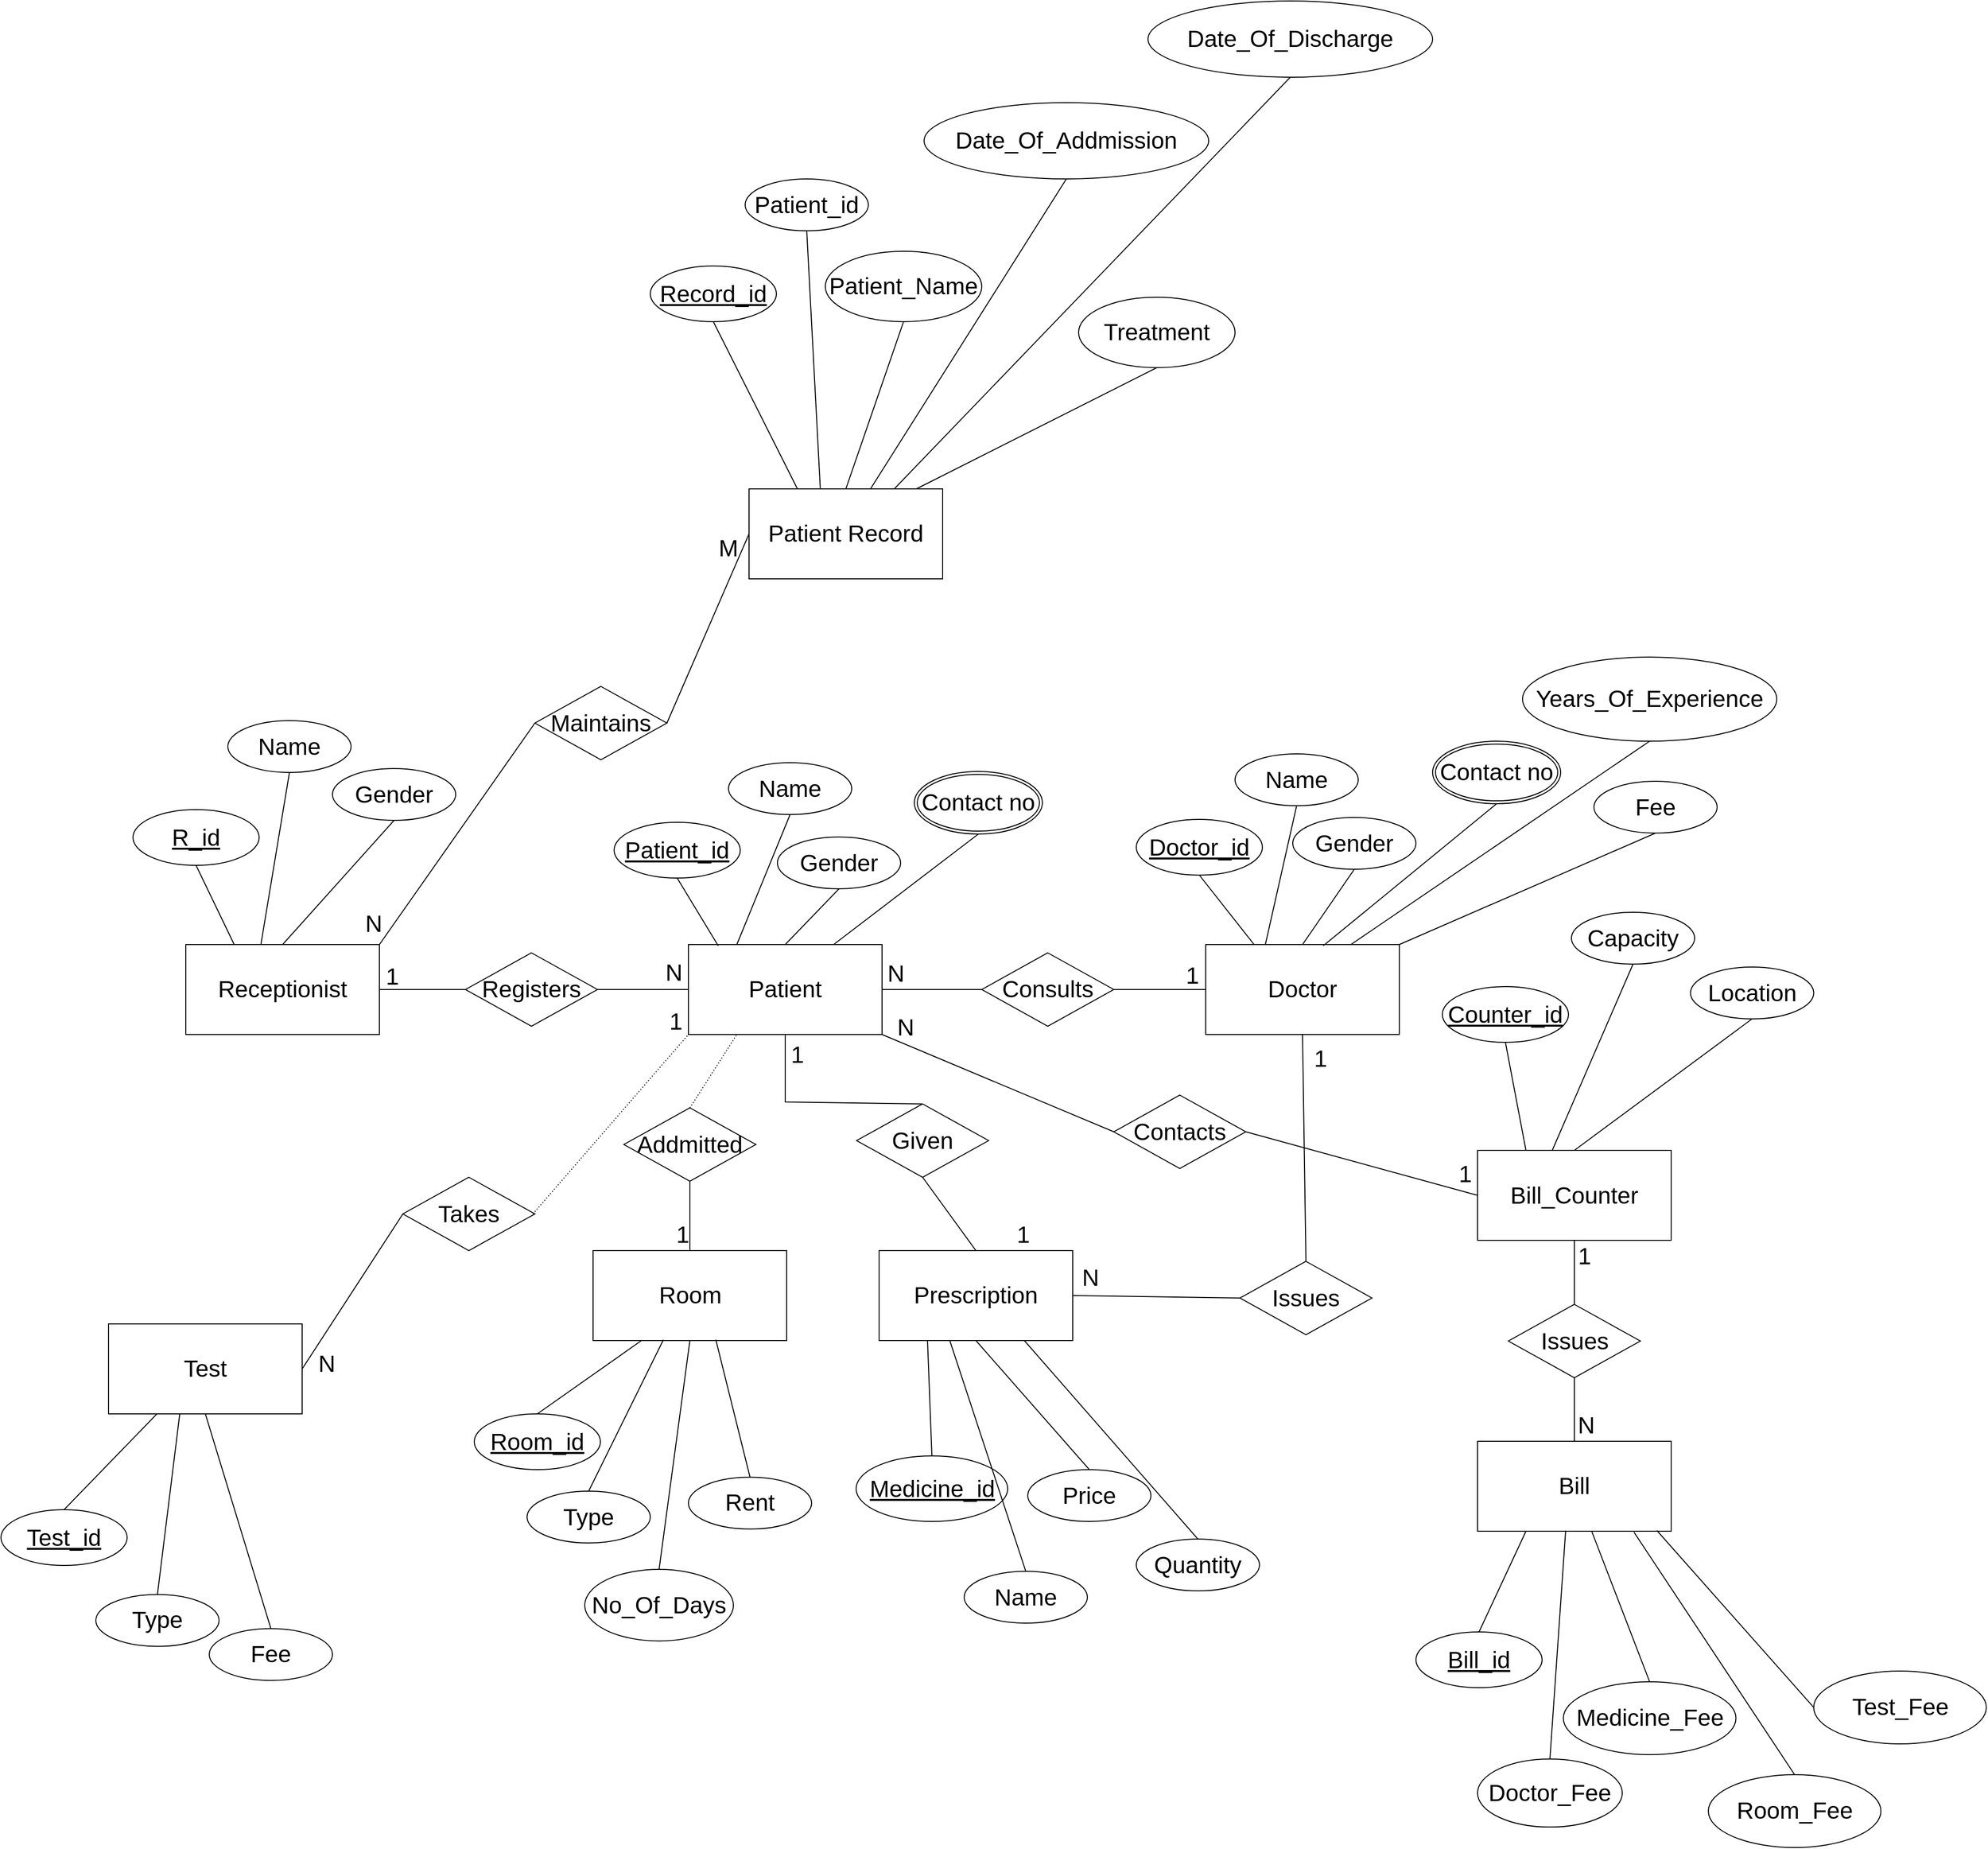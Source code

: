 <mxfile version="20.6.0" type="github">
  <diagram id="FDFtJTZFI4Nm9ofiiGQl" name="Page-1">
    <mxGraphModel dx="3725" dy="1969" grid="0" gridSize="10" guides="1" tooltips="1" connect="1" arrows="1" fold="1" page="1" pageScale="1" pageWidth="1169" pageHeight="827" math="0" shadow="0">
      <root>
        <mxCell id="0" />
        <mxCell id="1" parent="0" />
        <mxCell id="jrIbbQbrpgduAfuJvKAY-2" value="&lt;font style=&quot;font-size: 24px;&quot;&gt;Patient&lt;/font&gt;" style="whiteSpace=wrap;html=1;align=center;" vertex="1" parent="1">
          <mxGeometry x="404" y="229" width="198" height="92" as="geometry" />
        </mxCell>
        <mxCell id="jrIbbQbrpgduAfuJvKAY-3" value="Patient_id" style="ellipse;whiteSpace=wrap;html=1;align=center;fontStyle=4;fontSize=24;" vertex="1" parent="1">
          <mxGeometry x="328" y="104" width="129" height="57" as="geometry" />
        </mxCell>
        <mxCell id="jrIbbQbrpgduAfuJvKAY-7" value="" style="endArrow=none;html=1;rounded=0;fontSize=24;exitX=0.154;exitY=0.014;exitDx=0;exitDy=0;exitPerimeter=0;entryX=0.5;entryY=1;entryDx=0;entryDy=0;" edge="1" parent="1" source="jrIbbQbrpgduAfuJvKAY-2" target="jrIbbQbrpgduAfuJvKAY-3">
          <mxGeometry relative="1" as="geometry">
            <mxPoint x="463" y="270" as="sourcePoint" />
            <mxPoint x="409" y="168" as="targetPoint" />
          </mxGeometry>
        </mxCell>
        <mxCell id="jrIbbQbrpgduAfuJvKAY-10" value="Name" style="ellipse;whiteSpace=wrap;html=1;align=center;fontSize=24;" vertex="1" parent="1">
          <mxGeometry x="445" y="43" width="126" height="53" as="geometry" />
        </mxCell>
        <mxCell id="jrIbbQbrpgduAfuJvKAY-11" value="" style="endArrow=none;html=1;rounded=0;fontSize=24;entryX=0.5;entryY=1;entryDx=0;entryDy=0;exitX=0.25;exitY=0;exitDx=0;exitDy=0;" edge="1" parent="1" source="jrIbbQbrpgduAfuJvKAY-2" target="jrIbbQbrpgduAfuJvKAY-10">
          <mxGeometry relative="1" as="geometry">
            <mxPoint x="741" y="300" as="sourcePoint" />
            <mxPoint x="901" y="300" as="targetPoint" />
          </mxGeometry>
        </mxCell>
        <mxCell id="jrIbbQbrpgduAfuJvKAY-13" value="Gender" style="ellipse;whiteSpace=wrap;html=1;align=center;fontSize=24;" vertex="1" parent="1">
          <mxGeometry x="495" y="119" width="126" height="53" as="geometry" />
        </mxCell>
        <mxCell id="jrIbbQbrpgduAfuJvKAY-14" value="" style="endArrow=none;html=1;rounded=0;fontSize=24;entryX=0.5;entryY=1;entryDx=0;entryDy=0;exitX=0.5;exitY=0;exitDx=0;exitDy=0;" edge="1" parent="1" source="jrIbbQbrpgduAfuJvKAY-2" target="jrIbbQbrpgduAfuJvKAY-13">
          <mxGeometry relative="1" as="geometry">
            <mxPoint x="495" y="238" as="sourcePoint" />
            <mxPoint x="901" y="300" as="targetPoint" />
          </mxGeometry>
        </mxCell>
        <mxCell id="jrIbbQbrpgduAfuJvKAY-19" value="&lt;span style=&quot;font-size: 24px;&quot;&gt;Doctor&lt;/span&gt;" style="whiteSpace=wrap;html=1;align=center;" vertex="1" parent="1">
          <mxGeometry x="933" y="229" width="198" height="92" as="geometry" />
        </mxCell>
        <mxCell id="jrIbbQbrpgduAfuJvKAY-20" value="Contact no" style="ellipse;shape=doubleEllipse;margin=3;whiteSpace=wrap;html=1;align=center;fontSize=24;" vertex="1" parent="1">
          <mxGeometry x="635" y="52" width="131" height="64" as="geometry" />
        </mxCell>
        <mxCell id="jrIbbQbrpgduAfuJvKAY-21" value="" style="endArrow=none;html=1;rounded=0;fontSize=24;entryX=0.5;entryY=1;entryDx=0;entryDy=0;exitX=0.75;exitY=0;exitDx=0;exitDy=0;" edge="1" parent="1" source="jrIbbQbrpgduAfuJvKAY-2" target="jrIbbQbrpgduAfuJvKAY-20">
          <mxGeometry relative="1" as="geometry">
            <mxPoint x="738" y="286" as="sourcePoint" />
            <mxPoint x="898" y="286" as="targetPoint" />
          </mxGeometry>
        </mxCell>
        <mxCell id="jrIbbQbrpgduAfuJvKAY-24" value="Consults" style="shape=rhombus;perimeter=rhombusPerimeter;whiteSpace=wrap;html=1;align=center;fontSize=24;" vertex="1" parent="1">
          <mxGeometry x="704" y="237.5" width="135" height="75" as="geometry" />
        </mxCell>
        <mxCell id="jrIbbQbrpgduAfuJvKAY-27" value="" style="endArrow=none;html=1;rounded=0;fontSize=24;entryX=1;entryY=0.5;entryDx=0;entryDy=0;exitX=0;exitY=0.5;exitDx=0;exitDy=0;" edge="1" parent="1" source="jrIbbQbrpgduAfuJvKAY-24" target="jrIbbQbrpgduAfuJvKAY-2">
          <mxGeometry relative="1" as="geometry">
            <mxPoint x="746" y="375" as="sourcePoint" />
            <mxPoint x="728" y="332" as="targetPoint" />
          </mxGeometry>
        </mxCell>
        <mxCell id="jrIbbQbrpgduAfuJvKAY-28" value="N" style="resizable=0;html=1;align=right;verticalAlign=bottom;fontSize=24;" connectable="0" vertex="1" parent="jrIbbQbrpgduAfuJvKAY-27">
          <mxGeometry x="1" relative="1" as="geometry">
            <mxPoint x="23" as="offset" />
          </mxGeometry>
        </mxCell>
        <mxCell id="jrIbbQbrpgduAfuJvKAY-31" value="Doctor_id" style="ellipse;whiteSpace=wrap;html=1;align=center;fontStyle=4;fontSize=24;" vertex="1" parent="1">
          <mxGeometry x="862" y="101" width="129" height="57" as="geometry" />
        </mxCell>
        <mxCell id="jrIbbQbrpgduAfuJvKAY-32" value="" style="endArrow=none;html=1;rounded=0;fontSize=24;exitX=0.25;exitY=0;exitDx=0;exitDy=0;entryX=0.5;entryY=1;entryDx=0;entryDy=0;" edge="1" parent="1" source="jrIbbQbrpgduAfuJvKAY-19" target="jrIbbQbrpgduAfuJvKAY-31">
          <mxGeometry relative="1" as="geometry">
            <mxPoint x="983.992" y="221.288" as="sourcePoint" />
            <mxPoint x="942" y="152.0" as="targetPoint" />
          </mxGeometry>
        </mxCell>
        <mxCell id="jrIbbQbrpgduAfuJvKAY-33" value="Name" style="ellipse;whiteSpace=wrap;html=1;align=center;fontSize=24;" vertex="1" parent="1">
          <mxGeometry x="963" y="34" width="126" height="53" as="geometry" />
        </mxCell>
        <mxCell id="jrIbbQbrpgduAfuJvKAY-34" value="" style="endArrow=none;html=1;rounded=0;fontSize=24;entryX=0.5;entryY=1;entryDx=0;entryDy=0;" edge="1" parent="1" target="jrIbbQbrpgduAfuJvKAY-33">
          <mxGeometry relative="1" as="geometry">
            <mxPoint x="994" y="229" as="sourcePoint" />
            <mxPoint x="911" y="368" as="targetPoint" />
          </mxGeometry>
        </mxCell>
        <mxCell id="jrIbbQbrpgduAfuJvKAY-36" value="Gender" style="ellipse;whiteSpace=wrap;html=1;align=center;fontSize=24;" vertex="1" parent="1">
          <mxGeometry x="1022" y="99" width="126" height="53" as="geometry" />
        </mxCell>
        <mxCell id="jrIbbQbrpgduAfuJvKAY-37" value="" style="endArrow=none;html=1;rounded=0;fontSize=24;entryX=0.5;entryY=1;entryDx=0;entryDy=0;exitX=0.5;exitY=0;exitDx=0;exitDy=0;" edge="1" parent="1" target="jrIbbQbrpgduAfuJvKAY-36" source="jrIbbQbrpgduAfuJvKAY-19">
          <mxGeometry relative="1" as="geometry">
            <mxPoint x="1073" y="209" as="sourcePoint" />
            <mxPoint x="1479" y="271" as="targetPoint" />
          </mxGeometry>
        </mxCell>
        <mxCell id="jrIbbQbrpgduAfuJvKAY-38" value="Contact no" style="ellipse;shape=doubleEllipse;margin=3;whiteSpace=wrap;html=1;align=center;fontSize=24;" vertex="1" parent="1">
          <mxGeometry x="1165" y="21" width="131" height="64" as="geometry" />
        </mxCell>
        <mxCell id="jrIbbQbrpgduAfuJvKAY-39" value="" style="endArrow=none;html=1;rounded=0;fontSize=24;entryX=0.5;entryY=1;entryDx=0;entryDy=0;exitX=0.607;exitY=0.014;exitDx=0;exitDy=0;exitPerimeter=0;" edge="1" parent="1" target="jrIbbQbrpgduAfuJvKAY-38" source="jrIbbQbrpgduAfuJvKAY-19">
          <mxGeometry relative="1" as="geometry">
            <mxPoint x="1159" y="230" as="sourcePoint" />
            <mxPoint x="1476.5" y="278" as="targetPoint" />
          </mxGeometry>
        </mxCell>
        <mxCell id="jrIbbQbrpgduAfuJvKAY-40" value="Years_Of_Experience" style="ellipse;whiteSpace=wrap;html=1;align=center;fontSize=24;" vertex="1" parent="1">
          <mxGeometry x="1257" y="-65" width="260" height="86" as="geometry" />
        </mxCell>
        <mxCell id="jrIbbQbrpgduAfuJvKAY-41" value="" style="endArrow=none;html=1;rounded=0;fontSize=24;entryX=0.5;entryY=1;entryDx=0;entryDy=0;exitX=0.75;exitY=0;exitDx=0;exitDy=0;" edge="1" parent="1" target="jrIbbQbrpgduAfuJvKAY-40" source="jrIbbQbrpgduAfuJvKAY-19">
          <mxGeometry relative="1" as="geometry">
            <mxPoint x="1509.5" y="271" as="sourcePoint" />
            <mxPoint x="1957" y="342" as="targetPoint" />
          </mxGeometry>
        </mxCell>
        <mxCell id="jrIbbQbrpgduAfuJvKAY-42" value="Fee" style="ellipse;whiteSpace=wrap;html=1;align=center;fontSize=24;" vertex="1" parent="1">
          <mxGeometry x="1330" y="62" width="126" height="53" as="geometry" />
        </mxCell>
        <mxCell id="jrIbbQbrpgduAfuJvKAY-43" value="" style="endArrow=none;html=1;rounded=0;fontSize=24;entryX=0.5;entryY=1;entryDx=0;entryDy=0;exitX=1;exitY=0;exitDx=0;exitDy=0;" edge="1" parent="1" target="jrIbbQbrpgduAfuJvKAY-42" source="jrIbbQbrpgduAfuJvKAY-19">
          <mxGeometry relative="1" as="geometry">
            <mxPoint x="1338.5" y="248.0" as="sourcePoint" />
            <mxPoint x="1786" y="319" as="targetPoint" />
          </mxGeometry>
        </mxCell>
        <mxCell id="jrIbbQbrpgduAfuJvKAY-44" value="&lt;span style=&quot;font-size: 24px;&quot;&gt;Room&lt;/span&gt;" style="whiteSpace=wrap;html=1;align=center;" vertex="1" parent="1">
          <mxGeometry x="306.5" y="542" width="198" height="92" as="geometry" />
        </mxCell>
        <mxCell id="jrIbbQbrpgduAfuJvKAY-46" value="Addmitted" style="shape=rhombus;perimeter=rhombusPerimeter;whiteSpace=wrap;html=1;align=center;fontSize=24;" vertex="1" parent="1">
          <mxGeometry x="338" y="396" width="135" height="75" as="geometry" />
        </mxCell>
        <mxCell id="jrIbbQbrpgduAfuJvKAY-47" value="" style="endArrow=none;html=1;rounded=0;fontSize=24;exitX=1;exitY=0.5;exitDx=0;exitDy=0;entryX=0;entryY=0.5;entryDx=0;entryDy=0;" edge="1" parent="1" source="jrIbbQbrpgduAfuJvKAY-24" target="jrIbbQbrpgduAfuJvKAY-19">
          <mxGeometry relative="1" as="geometry">
            <mxPoint x="781" y="394" as="sourcePoint" />
            <mxPoint x="941" y="394" as="targetPoint" />
          </mxGeometry>
        </mxCell>
        <mxCell id="jrIbbQbrpgduAfuJvKAY-48" value="1" style="text;html=1;strokeColor=none;fillColor=none;align=center;verticalAlign=middle;whiteSpace=wrap;rounded=0;fontSize=24;" vertex="1" parent="1">
          <mxGeometry x="903" y="245" width="33" height="32" as="geometry" />
        </mxCell>
        <mxCell id="jrIbbQbrpgduAfuJvKAY-49" value="" style="endArrow=none;html=1;rounded=0;dashed=1;dashPattern=1 2;fontSize=24;entryX=0.25;entryY=1;entryDx=0;entryDy=0;exitX=0.5;exitY=0;exitDx=0;exitDy=0;" edge="1" parent="1" source="jrIbbQbrpgduAfuJvKAY-46" target="jrIbbQbrpgduAfuJvKAY-2">
          <mxGeometry relative="1" as="geometry">
            <mxPoint x="620" y="407" as="sourcePoint" />
            <mxPoint x="780" y="407" as="targetPoint" />
          </mxGeometry>
        </mxCell>
        <mxCell id="jrIbbQbrpgduAfuJvKAY-50" value="1" style="resizable=0;html=1;align=right;verticalAlign=bottom;fontSize=24;" connectable="0" vertex="1" parent="jrIbbQbrpgduAfuJvKAY-49">
          <mxGeometry x="1" relative="1" as="geometry">
            <mxPoint x="-55" y="3" as="offset" />
          </mxGeometry>
        </mxCell>
        <mxCell id="jrIbbQbrpgduAfuJvKAY-51" value="" style="endArrow=none;html=1;rounded=0;fontSize=24;entryX=0.5;entryY=0;entryDx=0;entryDy=0;exitX=0.5;exitY=1;exitDx=0;exitDy=0;" edge="1" parent="1" source="jrIbbQbrpgduAfuJvKAY-46" target="jrIbbQbrpgduAfuJvKAY-44">
          <mxGeometry relative="1" as="geometry">
            <mxPoint x="620" y="407" as="sourcePoint" />
            <mxPoint x="780" y="407" as="targetPoint" />
          </mxGeometry>
        </mxCell>
        <mxCell id="jrIbbQbrpgduAfuJvKAY-52" value="1" style="resizable=0;html=1;align=right;verticalAlign=bottom;fontSize=24;" connectable="0" vertex="1" parent="jrIbbQbrpgduAfuJvKAY-51">
          <mxGeometry x="1" relative="1" as="geometry" />
        </mxCell>
        <mxCell id="jrIbbQbrpgduAfuJvKAY-53" value="Room_id" style="ellipse;whiteSpace=wrap;html=1;align=center;fontStyle=4;fontSize=24;rotation=0;" vertex="1" parent="1">
          <mxGeometry x="185" y="709" width="129" height="57" as="geometry" />
        </mxCell>
        <mxCell id="jrIbbQbrpgduAfuJvKAY-54" value="" style="endArrow=none;html=1;rounded=0;fontSize=24;exitX=0.25;exitY=1;exitDx=0;exitDy=0;entryX=0.5;entryY=0;entryDx=0;entryDy=0;" edge="1" parent="1" target="jrIbbQbrpgduAfuJvKAY-53" source="jrIbbQbrpgduAfuJvKAY-44">
          <mxGeometry relative="1" as="geometry">
            <mxPoint x="229.492" y="730.288" as="sourcePoint" />
            <mxPoint x="204" y="668" as="targetPoint" />
          </mxGeometry>
        </mxCell>
        <mxCell id="jrIbbQbrpgduAfuJvKAY-55" value="Type" style="ellipse;whiteSpace=wrap;html=1;align=center;fontSize=24;" vertex="1" parent="1">
          <mxGeometry x="239" y="788" width="126" height="53" as="geometry" />
        </mxCell>
        <mxCell id="jrIbbQbrpgduAfuJvKAY-56" value="" style="endArrow=none;html=1;rounded=0;fontSize=24;entryX=0.5;entryY=0;entryDx=0;entryDy=0;exitX=0.363;exitY=0.992;exitDx=0;exitDy=0;exitPerimeter=0;" edge="1" parent="1" source="jrIbbQbrpgduAfuJvKAY-44" target="jrIbbQbrpgduAfuJvKAY-55">
          <mxGeometry relative="1" as="geometry">
            <mxPoint x="857" y="620" as="sourcePoint" />
            <mxPoint x="1017" y="620" as="targetPoint" />
          </mxGeometry>
        </mxCell>
        <mxCell id="jrIbbQbrpgduAfuJvKAY-57" value="No_Of_Days" style="ellipse;whiteSpace=wrap;html=1;align=center;fontSize=24;" vertex="1" parent="1">
          <mxGeometry x="298" y="868" width="152" height="73.26" as="geometry" />
        </mxCell>
        <mxCell id="jrIbbQbrpgduAfuJvKAY-58" value="" style="endArrow=none;html=1;rounded=0;fontSize=24;entryX=0.5;entryY=0;entryDx=0;entryDy=0;exitX=0.5;exitY=1;exitDx=0;exitDy=0;" edge="1" parent="1" target="jrIbbQbrpgduAfuJvKAY-57" source="jrIbbQbrpgduAfuJvKAY-44">
          <mxGeometry relative="1" as="geometry">
            <mxPoint x="409" y="647" as="sourcePoint" />
            <mxPoint x="1119" y="729.74" as="targetPoint" />
          </mxGeometry>
        </mxCell>
        <mxCell id="jrIbbQbrpgduAfuJvKAY-59" value="Rent" style="ellipse;whiteSpace=wrap;html=1;align=center;fontSize=24;" vertex="1" parent="1">
          <mxGeometry x="404" y="773.74" width="126" height="53" as="geometry" />
        </mxCell>
        <mxCell id="jrIbbQbrpgduAfuJvKAY-60" value="" style="endArrow=none;html=1;rounded=0;fontSize=24;entryX=0.5;entryY=0;entryDx=0;entryDy=0;exitX=0.634;exitY=0.991;exitDx=0;exitDy=0;exitPerimeter=0;" edge="1" parent="1" target="jrIbbQbrpgduAfuJvKAY-59" source="jrIbbQbrpgduAfuJvKAY-44">
          <mxGeometry relative="1" as="geometry">
            <mxPoint x="543.374" y="619.004" as="sourcePoint" />
            <mxPoint x="1182" y="605.74" as="targetPoint" />
          </mxGeometry>
        </mxCell>
        <mxCell id="jrIbbQbrpgduAfuJvKAY-61" value="&lt;span style=&quot;font-size: 24px;&quot;&gt;Prescription&lt;/span&gt;" style="whiteSpace=wrap;html=1;align=center;" vertex="1" parent="1">
          <mxGeometry x="599" y="542" width="198" height="92" as="geometry" />
        </mxCell>
        <mxCell id="jrIbbQbrpgduAfuJvKAY-62" value="Given" style="shape=rhombus;perimeter=rhombusPerimeter;whiteSpace=wrap;html=1;align=center;fontSize=24;" vertex="1" parent="1">
          <mxGeometry x="576" y="392" width="135" height="75" as="geometry" />
        </mxCell>
        <mxCell id="jrIbbQbrpgduAfuJvKAY-67" value="" style="endArrow=none;html=1;rounded=0;fontSize=24;exitX=0.5;exitY=0;exitDx=0;exitDy=0;entryX=0.5;entryY=1;entryDx=0;entryDy=0;" edge="1" parent="1" source="jrIbbQbrpgduAfuJvKAY-62" target="jrIbbQbrpgduAfuJvKAY-2">
          <mxGeometry relative="1" as="geometry">
            <mxPoint x="659.5" y="399" as="sourcePoint" />
            <mxPoint x="574" y="395" as="targetPoint" />
            <Array as="points">
              <mxPoint x="503" y="390" />
            </Array>
          </mxGeometry>
        </mxCell>
        <mxCell id="jrIbbQbrpgduAfuJvKAY-69" value="" style="endArrow=none;html=1;rounded=0;fontSize=24;entryX=0.5;entryY=1;entryDx=0;entryDy=0;exitX=0.5;exitY=0;exitDx=0;exitDy=0;" edge="1" parent="1" source="jrIbbQbrpgduAfuJvKAY-61" target="jrIbbQbrpgduAfuJvKAY-62">
          <mxGeometry relative="1" as="geometry">
            <mxPoint x="1175" y="452" as="sourcePoint" />
            <mxPoint x="1335" y="452" as="targetPoint" />
          </mxGeometry>
        </mxCell>
        <mxCell id="jrIbbQbrpgduAfuJvKAY-70" value="1" style="text;html=1;align=center;verticalAlign=middle;resizable=0;points=[];autosize=1;strokeColor=none;fillColor=none;fontSize=24;" vertex="1" parent="1">
          <mxGeometry x="499" y="321" width="31" height="41" as="geometry" />
        </mxCell>
        <mxCell id="jrIbbQbrpgduAfuJvKAY-71" value="1" style="text;html=1;align=center;verticalAlign=middle;resizable=0;points=[];autosize=1;strokeColor=none;fillColor=none;fontSize=24;" vertex="1" parent="1">
          <mxGeometry x="730.5" y="505" width="31" height="41" as="geometry" />
        </mxCell>
        <mxCell id="jrIbbQbrpgduAfuJvKAY-72" value="Medicine_id" style="ellipse;whiteSpace=wrap;html=1;align=center;fontStyle=4;fontSize=24;rotation=0;" vertex="1" parent="1">
          <mxGeometry x="575.5" y="752" width="155" height="67" as="geometry" />
        </mxCell>
        <mxCell id="jrIbbQbrpgduAfuJvKAY-73" value="" style="endArrow=none;html=1;rounded=0;fontSize=24;exitX=0.25;exitY=1;exitDx=0;exitDy=0;entryX=0.5;entryY=0;entryDx=0;entryDy=0;" edge="1" parent="1" target="jrIbbQbrpgduAfuJvKAY-72" source="jrIbbQbrpgduAfuJvKAY-61">
          <mxGeometry relative="1" as="geometry">
            <mxPoint x="713" y="658" as="sourcePoint" />
            <mxPoint x="561" y="692" as="targetPoint" />
          </mxGeometry>
        </mxCell>
        <mxCell id="jrIbbQbrpgduAfuJvKAY-74" value="Name" style="ellipse;whiteSpace=wrap;html=1;align=center;fontSize=24;" vertex="1" parent="1">
          <mxGeometry x="686" y="870" width="126" height="53" as="geometry" />
        </mxCell>
        <mxCell id="jrIbbQbrpgduAfuJvKAY-75" value="" style="endArrow=none;html=1;rounded=0;fontSize=24;entryX=0.5;entryY=0;entryDx=0;entryDy=0;exitX=0.366;exitY=1.006;exitDx=0;exitDy=0;exitPerimeter=0;" edge="1" parent="1" target="jrIbbQbrpgduAfuJvKAY-74" source="jrIbbQbrpgduAfuJvKAY-61">
          <mxGeometry relative="1" as="geometry">
            <mxPoint x="722" y="653" as="sourcePoint" />
            <mxPoint x="1497" y="683.11" as="targetPoint" />
          </mxGeometry>
        </mxCell>
        <mxCell id="jrIbbQbrpgduAfuJvKAY-76" value="Price" style="ellipse;whiteSpace=wrap;html=1;align=center;fontSize=24;" vertex="1" parent="1">
          <mxGeometry x="751" y="766" width="126" height="53" as="geometry" />
        </mxCell>
        <mxCell id="jrIbbQbrpgduAfuJvKAY-77" value="" style="endArrow=none;html=1;rounded=0;fontSize=24;entryX=0.5;entryY=0;entryDx=0;entryDy=0;exitX=0.5;exitY=1;exitDx=0;exitDy=0;" edge="1" parent="1" target="jrIbbQbrpgduAfuJvKAY-76" source="jrIbbQbrpgduAfuJvKAY-61">
          <mxGeometry relative="1" as="geometry">
            <mxPoint x="855.468" y="638.002" as="sourcePoint" />
            <mxPoint x="1633" y="682.56" as="targetPoint" />
          </mxGeometry>
        </mxCell>
        <mxCell id="jrIbbQbrpgduAfuJvKAY-78" value="Quantity" style="ellipse;whiteSpace=wrap;html=1;align=center;fontSize=24;" vertex="1" parent="1">
          <mxGeometry x="862" y="837" width="126" height="53" as="geometry" />
        </mxCell>
        <mxCell id="jrIbbQbrpgduAfuJvKAY-79" value="" style="endArrow=none;html=1;rounded=0;fontSize=24;entryX=0.5;entryY=0;entryDx=0;entryDy=0;exitX=0.75;exitY=1;exitDx=0;exitDy=0;" edge="1" parent="1" target="jrIbbQbrpgduAfuJvKAY-78" source="jrIbbQbrpgduAfuJvKAY-61">
          <mxGeometry relative="1" as="geometry">
            <mxPoint x="903" y="677" as="sourcePoint" />
            <mxPoint x="1790" y="721.56" as="targetPoint" />
          </mxGeometry>
        </mxCell>
        <mxCell id="jrIbbQbrpgduAfuJvKAY-80" value="&lt;span style=&quot;font-size: 24px;&quot;&gt;Receptionist&lt;/span&gt;" style="whiteSpace=wrap;html=1;align=center;" vertex="1" parent="1">
          <mxGeometry x="-110" y="229" width="198" height="92" as="geometry" />
        </mxCell>
        <mxCell id="jrIbbQbrpgduAfuJvKAY-81" value="R_id" style="ellipse;whiteSpace=wrap;html=1;align=center;fontStyle=4;fontSize=24;" vertex="1" parent="1">
          <mxGeometry x="-164" y="91" width="129" height="57" as="geometry" />
        </mxCell>
        <mxCell id="jrIbbQbrpgduAfuJvKAY-82" value="" style="endArrow=none;html=1;rounded=0;fontSize=24;exitX=0.25;exitY=0;exitDx=0;exitDy=0;entryX=0.5;entryY=1;entryDx=0;entryDy=0;" edge="1" parent="1" target="jrIbbQbrpgduAfuJvKAY-81" source="jrIbbQbrpgduAfuJvKAY-80">
          <mxGeometry relative="1" as="geometry">
            <mxPoint x="-16.5" y="220" as="sourcePoint" />
            <mxPoint x="-57" y="143.0" as="targetPoint" />
          </mxGeometry>
        </mxCell>
        <mxCell id="jrIbbQbrpgduAfuJvKAY-84" value="Name" style="ellipse;whiteSpace=wrap;html=1;align=center;fontSize=24;" vertex="1" parent="1">
          <mxGeometry x="-67" width="126" height="53" as="geometry" />
        </mxCell>
        <mxCell id="jrIbbQbrpgduAfuJvKAY-85" value="" style="endArrow=none;html=1;rounded=0;fontSize=24;entryX=0.5;entryY=1;entryDx=0;entryDy=0;exitX=0.388;exitY=-0.002;exitDx=0;exitDy=0;exitPerimeter=0;" edge="1" parent="1" target="jrIbbQbrpgduAfuJvKAY-84" source="jrIbbQbrpgduAfuJvKAY-80">
          <mxGeometry relative="1" as="geometry">
            <mxPoint x="-26" y="231" as="sourcePoint" />
            <mxPoint x="-83" y="341" as="targetPoint" />
          </mxGeometry>
        </mxCell>
        <mxCell id="jrIbbQbrpgduAfuJvKAY-87" value="Gender" style="ellipse;whiteSpace=wrap;html=1;align=center;fontSize=24;" vertex="1" parent="1">
          <mxGeometry x="40" y="49" width="126" height="53" as="geometry" />
        </mxCell>
        <mxCell id="jrIbbQbrpgduAfuJvKAY-88" value="" style="endArrow=none;html=1;rounded=0;fontSize=24;entryX=0.5;entryY=1;entryDx=0;entryDy=0;exitX=0.5;exitY=0;exitDx=0;exitDy=0;" edge="1" parent="1" target="jrIbbQbrpgduAfuJvKAY-87" source="jrIbbQbrpgduAfuJvKAY-80">
          <mxGeometry relative="1" as="geometry">
            <mxPoint x="50" y="179" as="sourcePoint" />
            <mxPoint x="497" y="221" as="targetPoint" />
          </mxGeometry>
        </mxCell>
        <mxCell id="jrIbbQbrpgduAfuJvKAY-90" value="Registers" style="shape=rhombus;perimeter=rhombusPerimeter;whiteSpace=wrap;html=1;align=center;fontSize=24;" vertex="1" parent="1">
          <mxGeometry x="176" y="237.5" width="135" height="75" as="geometry" />
        </mxCell>
        <mxCell id="jrIbbQbrpgduAfuJvKAY-91" value="" style="endArrow=none;html=1;rounded=0;entryX=1;entryY=0.5;entryDx=0;entryDy=0;exitX=0;exitY=0.5;exitDx=0;exitDy=0;" edge="1" parent="1" source="jrIbbQbrpgduAfuJvKAY-90" target="jrIbbQbrpgduAfuJvKAY-80">
          <mxGeometry relative="1" as="geometry">
            <mxPoint x="600" y="380" as="sourcePoint" />
            <mxPoint x="760" y="380" as="targetPoint" />
          </mxGeometry>
        </mxCell>
        <mxCell id="jrIbbQbrpgduAfuJvKAY-94" value="1" style="resizable=0;html=1;align=right;verticalAlign=bottom;fontSize=24;" connectable="0" vertex="1" parent="1">
          <mxGeometry x="108" y="278" as="geometry" />
        </mxCell>
        <mxCell id="jrIbbQbrpgduAfuJvKAY-95" value="" style="endArrow=none;html=1;rounded=0;entryX=1;entryY=0.5;entryDx=0;entryDy=0;exitX=0;exitY=0.5;exitDx=0;exitDy=0;" edge="1" parent="1" source="jrIbbQbrpgduAfuJvKAY-2" target="jrIbbQbrpgduAfuJvKAY-90">
          <mxGeometry relative="1" as="geometry">
            <mxPoint x="402" y="280" as="sourcePoint" />
            <mxPoint x="793" y="394" as="targetPoint" />
          </mxGeometry>
        </mxCell>
        <mxCell id="jrIbbQbrpgduAfuJvKAY-96" value="N" style="resizable=0;html=1;align=right;verticalAlign=bottom;fontSize=24;" connectable="0" vertex="1" parent="1">
          <mxGeometry x="643.503" y="300.5" as="geometry">
            <mxPoint x="-245" y="-26" as="offset" />
          </mxGeometry>
        </mxCell>
        <mxCell id="jrIbbQbrpgduAfuJvKAY-98" value="&lt;span style=&quot;font-size: 24px;&quot;&gt;Bill_Counter&lt;/span&gt;" style="whiteSpace=wrap;html=1;align=center;" vertex="1" parent="1">
          <mxGeometry x="1211" y="439.5" width="198" height="92" as="geometry" />
        </mxCell>
        <mxCell id="jrIbbQbrpgduAfuJvKAY-100" value="Contacts" style="shape=rhombus;perimeter=rhombusPerimeter;whiteSpace=wrap;html=1;align=center;fontSize=24;" vertex="1" parent="1">
          <mxGeometry x="839" y="383" width="135" height="75" as="geometry" />
        </mxCell>
        <mxCell id="jrIbbQbrpgduAfuJvKAY-101" value="" style="endArrow=none;html=1;rounded=0;exitX=0;exitY=0.5;exitDx=0;exitDy=0;entryX=1;entryY=1;entryDx=0;entryDy=0;" edge="1" parent="1" source="jrIbbQbrpgduAfuJvKAY-100" target="jrIbbQbrpgduAfuJvKAY-2">
          <mxGeometry relative="1" as="geometry">
            <mxPoint x="1156" y="376" as="sourcePoint" />
            <mxPoint x="1316" y="376" as="targetPoint" />
          </mxGeometry>
        </mxCell>
        <mxCell id="jrIbbQbrpgduAfuJvKAY-102" value="" style="endArrow=none;html=1;rounded=0;exitX=1;exitY=0.5;exitDx=0;exitDy=0;entryX=0;entryY=0.5;entryDx=0;entryDy=0;" edge="1" parent="1" source="jrIbbQbrpgduAfuJvKAY-100" target="jrIbbQbrpgduAfuJvKAY-98">
          <mxGeometry relative="1" as="geometry">
            <mxPoint x="1156" y="376" as="sourcePoint" />
            <mxPoint x="1316" y="376" as="targetPoint" />
          </mxGeometry>
        </mxCell>
        <mxCell id="jrIbbQbrpgduAfuJvKAY-103" value="N" style="resizable=0;html=1;align=right;verticalAlign=bottom;fontSize=24;" connectable="0" vertex="1" parent="1">
          <mxGeometry x="627" y="290" as="geometry">
            <mxPoint x="8" y="40" as="offset" />
          </mxGeometry>
        </mxCell>
        <mxCell id="jrIbbQbrpgduAfuJvKAY-104" value="1" style="text;html=1;strokeColor=none;fillColor=none;align=center;verticalAlign=middle;whiteSpace=wrap;rounded=0;fontSize=24;" vertex="1" parent="1">
          <mxGeometry x="1182" y="448" width="33" height="32" as="geometry" />
        </mxCell>
        <mxCell id="jrIbbQbrpgduAfuJvKAY-105" value="&lt;span style=&quot;font-size: 24px;&quot;&gt;Bill&lt;/span&gt;" style="whiteSpace=wrap;html=1;align=center;" vertex="1" parent="1">
          <mxGeometry x="1211" y="737" width="198" height="92" as="geometry" />
        </mxCell>
        <mxCell id="jrIbbQbrpgduAfuJvKAY-107" value="Counter_id" style="ellipse;whiteSpace=wrap;html=1;align=center;fontStyle=4;fontSize=24;" vertex="1" parent="1">
          <mxGeometry x="1175" y="272" width="129" height="57" as="geometry" />
        </mxCell>
        <mxCell id="jrIbbQbrpgduAfuJvKAY-108" value="" style="endArrow=none;html=1;rounded=0;fontSize=24;exitX=0.25;exitY=0;exitDx=0;exitDy=0;entryX=0.5;entryY=1;entryDx=0;entryDy=0;" edge="1" parent="1" target="jrIbbQbrpgduAfuJvKAY-107" source="jrIbbQbrpgduAfuJvKAY-98">
          <mxGeometry relative="1" as="geometry">
            <mxPoint x="1266.5" y="450.5" as="sourcePoint" />
            <mxPoint x="1255" y="323.0" as="targetPoint" />
          </mxGeometry>
        </mxCell>
        <mxCell id="jrIbbQbrpgduAfuJvKAY-109" value="Capacity" style="ellipse;whiteSpace=wrap;html=1;align=center;fontSize=24;" vertex="1" parent="1">
          <mxGeometry x="1307" y="196" width="126" height="53" as="geometry" />
        </mxCell>
        <mxCell id="jrIbbQbrpgduAfuJvKAY-110" value="" style="endArrow=none;html=1;rounded=0;fontSize=24;entryX=0.5;entryY=1;entryDx=0;entryDy=0;exitX=0.385;exitY=0.004;exitDx=0;exitDy=0;exitPerimeter=0;" edge="1" parent="1" target="jrIbbQbrpgduAfuJvKAY-109" source="jrIbbQbrpgduAfuJvKAY-98">
          <mxGeometry relative="1" as="geometry">
            <mxPoint x="1247" y="384" as="sourcePoint" />
            <mxPoint x="1902" y="474" as="targetPoint" />
          </mxGeometry>
        </mxCell>
        <mxCell id="jrIbbQbrpgduAfuJvKAY-111" value="Location" style="ellipse;whiteSpace=wrap;html=1;align=center;fontSize=24;" vertex="1" parent="1">
          <mxGeometry x="1428.77" y="252" width="126" height="53" as="geometry" />
        </mxCell>
        <mxCell id="jrIbbQbrpgduAfuJvKAY-112" value="" style="endArrow=none;html=1;rounded=0;fontSize=24;entryX=0.5;entryY=1;entryDx=0;entryDy=0;exitX=0.5;exitY=0;exitDx=0;exitDy=0;" edge="1" parent="1" target="jrIbbQbrpgduAfuJvKAY-111" source="jrIbbQbrpgduAfuJvKAY-98">
          <mxGeometry relative="1" as="geometry">
            <mxPoint x="1409.0" y="495.868" as="sourcePoint" />
            <mxPoint x="2023.77" y="530" as="targetPoint" />
          </mxGeometry>
        </mxCell>
        <mxCell id="jrIbbQbrpgduAfuJvKAY-115" value="Issues" style="shape=rhombus;perimeter=rhombusPerimeter;whiteSpace=wrap;html=1;align=center;fontSize=24;" vertex="1" parent="1">
          <mxGeometry x="1242.5" y="597" width="135" height="75" as="geometry" />
        </mxCell>
        <mxCell id="jrIbbQbrpgduAfuJvKAY-116" value="" style="endArrow=none;html=1;rounded=0;entryX=0.5;entryY=1;entryDx=0;entryDy=0;exitX=0.5;exitY=0;exitDx=0;exitDy=0;" edge="1" parent="1" source="jrIbbQbrpgduAfuJvKAY-115" target="jrIbbQbrpgduAfuJvKAY-98">
          <mxGeometry relative="1" as="geometry">
            <mxPoint x="1321" y="569" as="sourcePoint" />
            <mxPoint x="1332" y="596" as="targetPoint" />
          </mxGeometry>
        </mxCell>
        <mxCell id="jrIbbQbrpgduAfuJvKAY-117" value="" style="endArrow=none;html=1;rounded=0;entryX=0.5;entryY=0;entryDx=0;entryDy=0;exitX=0.5;exitY=1;exitDx=0;exitDy=0;" edge="1" parent="1" source="jrIbbQbrpgduAfuJvKAY-115" target="jrIbbQbrpgduAfuJvKAY-105">
          <mxGeometry relative="1" as="geometry">
            <mxPoint x="1172" y="596" as="sourcePoint" />
            <mxPoint x="1332" y="596" as="targetPoint" />
          </mxGeometry>
        </mxCell>
        <mxCell id="jrIbbQbrpgduAfuJvKAY-118" value="1" style="text;html=1;strokeColor=none;fillColor=none;align=center;verticalAlign=middle;whiteSpace=wrap;rounded=0;fontSize=24;" vertex="1" parent="1">
          <mxGeometry x="1304" y="531.5" width="33" height="32" as="geometry" />
        </mxCell>
        <mxCell id="jrIbbQbrpgduAfuJvKAY-121" value="N" style="resizable=0;html=1;align=right;verticalAlign=bottom;fontSize=24;" connectable="0" vertex="1" parent="1">
          <mxGeometry x="1323" y="697" as="geometry">
            <mxPoint x="8" y="40" as="offset" />
          </mxGeometry>
        </mxCell>
        <mxCell id="jrIbbQbrpgduAfuJvKAY-126" value="Bill_id" style="ellipse;whiteSpace=wrap;html=1;align=center;fontStyle=4;fontSize=24;rotation=0;" vertex="1" parent="1">
          <mxGeometry x="1148" y="932" width="129" height="57" as="geometry" />
        </mxCell>
        <mxCell id="jrIbbQbrpgduAfuJvKAY-127" value="" style="endArrow=none;html=1;rounded=0;fontSize=24;exitX=0.25;exitY=1;exitDx=0;exitDy=0;entryX=0.5;entryY=0;entryDx=0;entryDy=0;" edge="1" parent="1" target="jrIbbQbrpgduAfuJvKAY-126" source="jrIbbQbrpgduAfuJvKAY-105">
          <mxGeometry relative="1" as="geometry">
            <mxPoint x="1288" y="906" as="sourcePoint" />
            <mxPoint x="1136" y="940" as="targetPoint" />
          </mxGeometry>
        </mxCell>
        <mxCell id="jrIbbQbrpgduAfuJvKAY-128" value="Doctor_Fee" style="ellipse;whiteSpace=wrap;html=1;align=center;fontSize=24;" vertex="1" parent="1">
          <mxGeometry x="1211" y="1062" width="148" height="69.55" as="geometry" />
        </mxCell>
        <mxCell id="jrIbbQbrpgduAfuJvKAY-129" value="" style="endArrow=none;html=1;rounded=0;fontSize=24;entryX=0.5;entryY=0;entryDx=0;entryDy=0;exitX=0.455;exitY=0.994;exitDx=0;exitDy=0;exitPerimeter=0;" edge="1" parent="1" target="jrIbbQbrpgduAfuJvKAY-128" source="jrIbbQbrpgduAfuJvKAY-105">
          <mxGeometry relative="1" as="geometry">
            <mxPoint x="1385.468" y="801.002" as="sourcePoint" />
            <mxPoint x="2163" y="845.56" as="targetPoint" />
          </mxGeometry>
        </mxCell>
        <mxCell id="jrIbbQbrpgduAfuJvKAY-130" value="Medicine_Fee" style="ellipse;whiteSpace=wrap;html=1;align=center;fontSize=24;" vertex="1" parent="1">
          <mxGeometry x="1298.75" y="983" width="176.5" height="74.45" as="geometry" />
        </mxCell>
        <mxCell id="jrIbbQbrpgduAfuJvKAY-131" value="" style="endArrow=none;html=1;rounded=0;fontSize=24;entryX=0.5;entryY=0;entryDx=0;entryDy=0;" edge="1" parent="1" target="jrIbbQbrpgduAfuJvKAY-130" source="jrIbbQbrpgduAfuJvKAY-105">
          <mxGeometry relative="1" as="geometry">
            <mxPoint x="1463.59" y="830.998" as="sourcePoint" />
            <mxPoint x="2325.5" y="848.11" as="targetPoint" />
          </mxGeometry>
        </mxCell>
        <mxCell id="jrIbbQbrpgduAfuJvKAY-132" value="Room_Fee" style="ellipse;whiteSpace=wrap;html=1;align=center;fontSize=24;" vertex="1" parent="1">
          <mxGeometry x="1447" y="1078" width="176.5" height="74.45" as="geometry" />
        </mxCell>
        <mxCell id="jrIbbQbrpgduAfuJvKAY-133" value="" style="endArrow=none;html=1;rounded=0;fontSize=24;entryX=0.5;entryY=0;entryDx=0;entryDy=0;exitX=0.808;exitY=1.011;exitDx=0;exitDy=0;exitPerimeter=0;" edge="1" parent="1" target="jrIbbQbrpgduAfuJvKAY-132" source="jrIbbQbrpgduAfuJvKAY-105">
          <mxGeometry relative="1" as="geometry">
            <mxPoint x="1507.96" y="926.0" as="sourcePoint" />
            <mxPoint x="2505.75" y="945.11" as="targetPoint" />
          </mxGeometry>
        </mxCell>
        <mxCell id="jrIbbQbrpgduAfuJvKAY-134" value="Issues" style="shape=rhombus;perimeter=rhombusPerimeter;whiteSpace=wrap;html=1;align=center;fontSize=24;" vertex="1" parent="1">
          <mxGeometry x="968" y="553" width="135" height="75" as="geometry" />
        </mxCell>
        <mxCell id="jrIbbQbrpgduAfuJvKAY-135" value="" style="endArrow=none;html=1;rounded=0;entryX=0.5;entryY=1;entryDx=0;entryDy=0;exitX=0.5;exitY=0;exitDx=0;exitDy=0;" edge="1" parent="1" source="jrIbbQbrpgduAfuJvKAY-134" target="jrIbbQbrpgduAfuJvKAY-19">
          <mxGeometry relative="1" as="geometry">
            <mxPoint x="958" y="615" as="sourcePoint" />
            <mxPoint x="1118" y="615" as="targetPoint" />
          </mxGeometry>
        </mxCell>
        <mxCell id="jrIbbQbrpgduAfuJvKAY-136" value="1" style="text;html=1;strokeColor=none;fillColor=none;align=center;verticalAlign=middle;whiteSpace=wrap;rounded=0;fontSize=24;" vertex="1" parent="1">
          <mxGeometry x="1034" y="330" width="33" height="32" as="geometry" />
        </mxCell>
        <mxCell id="jrIbbQbrpgduAfuJvKAY-137" value="" style="endArrow=none;html=1;rounded=0;exitX=1;exitY=0.5;exitDx=0;exitDy=0;entryX=0;entryY=0.5;entryDx=0;entryDy=0;" edge="1" parent="1" source="jrIbbQbrpgduAfuJvKAY-61" target="jrIbbQbrpgduAfuJvKAY-134">
          <mxGeometry relative="1" as="geometry">
            <mxPoint x="958" y="615" as="sourcePoint" />
            <mxPoint x="1118" y="615" as="targetPoint" />
          </mxGeometry>
        </mxCell>
        <mxCell id="jrIbbQbrpgduAfuJvKAY-138" value="N" style="resizable=0;html=1;align=right;verticalAlign=bottom;fontSize=24;" connectable="0" vertex="1" parent="1">
          <mxGeometry x="816" y="546" as="geometry">
            <mxPoint x="8" y="40" as="offset" />
          </mxGeometry>
        </mxCell>
        <mxCell id="jrIbbQbrpgduAfuJvKAY-141" value="Test_Fee" style="ellipse;whiteSpace=wrap;html=1;align=center;fontSize=24;" vertex="1" parent="1">
          <mxGeometry x="1554.77" y="972" width="176.5" height="74.45" as="geometry" />
        </mxCell>
        <mxCell id="jrIbbQbrpgduAfuJvKAY-142" value="" style="endArrow=none;html=1;rounded=0;fontSize=24;entryX=0;entryY=0.5;entryDx=0;entryDy=0;exitX=0.926;exitY=0.992;exitDx=0;exitDy=0;exitPerimeter=0;" edge="1" parent="1" source="jrIbbQbrpgduAfuJvKAY-105" target="jrIbbQbrpgduAfuJvKAY-141">
          <mxGeometry relative="1" as="geometry">
            <mxPoint x="1403" y="846" as="sourcePoint" />
            <mxPoint x="1545.25" y="1088" as="targetPoint" />
          </mxGeometry>
        </mxCell>
        <mxCell id="jrIbbQbrpgduAfuJvKAY-144" value="&lt;span style=&quot;font-size: 24px;&quot;&gt;Test&lt;/span&gt;" style="whiteSpace=wrap;html=1;align=center;" vertex="1" parent="1">
          <mxGeometry x="-189" y="617" width="198" height="92" as="geometry" />
        </mxCell>
        <mxCell id="jrIbbQbrpgduAfuJvKAY-145" value="Takes" style="shape=rhombus;perimeter=rhombusPerimeter;whiteSpace=wrap;html=1;align=center;fontSize=24;" vertex="1" parent="1">
          <mxGeometry x="112" y="467" width="135" height="75" as="geometry" />
        </mxCell>
        <mxCell id="jrIbbQbrpgduAfuJvKAY-146" value="" style="endArrow=none;html=1;rounded=0;dashed=1;dashPattern=1 2;entryX=0;entryY=1;entryDx=0;entryDy=0;exitX=0.985;exitY=0.5;exitDx=0;exitDy=0;exitPerimeter=0;" edge="1" parent="1" source="jrIbbQbrpgduAfuJvKAY-145" target="jrIbbQbrpgduAfuJvKAY-2">
          <mxGeometry relative="1" as="geometry">
            <mxPoint x="676" y="487" as="sourcePoint" />
            <mxPoint x="836" y="487" as="targetPoint" />
          </mxGeometry>
        </mxCell>
        <mxCell id="jrIbbQbrpgduAfuJvKAY-148" value="" style="endArrow=none;html=1;rounded=0;exitX=0;exitY=0.5;exitDx=0;exitDy=0;entryX=1;entryY=0.5;entryDx=0;entryDy=0;" edge="1" parent="1" source="jrIbbQbrpgduAfuJvKAY-145" target="jrIbbQbrpgduAfuJvKAY-144">
          <mxGeometry relative="1" as="geometry">
            <mxPoint x="531" y="464" as="sourcePoint" />
            <mxPoint x="691" y="464" as="targetPoint" />
          </mxGeometry>
        </mxCell>
        <mxCell id="jrIbbQbrpgduAfuJvKAY-150" value="N" style="resizable=0;html=1;align=right;verticalAlign=bottom;fontSize=24;" connectable="0" vertex="1" parent="1">
          <mxGeometry x="35" y="634.5" as="geometry">
            <mxPoint x="8" y="40" as="offset" />
          </mxGeometry>
        </mxCell>
        <mxCell id="jrIbbQbrpgduAfuJvKAY-154" value="Test_id" style="ellipse;whiteSpace=wrap;html=1;align=center;fontStyle=4;fontSize=24;rotation=0;" vertex="1" parent="1">
          <mxGeometry x="-299" y="807" width="129" height="57" as="geometry" />
        </mxCell>
        <mxCell id="jrIbbQbrpgduAfuJvKAY-155" value="" style="endArrow=none;html=1;rounded=0;fontSize=24;exitX=0.25;exitY=1;exitDx=0;exitDy=0;entryX=0.5;entryY=0;entryDx=0;entryDy=0;" edge="1" parent="1" target="jrIbbQbrpgduAfuJvKAY-154" source="jrIbbQbrpgduAfuJvKAY-144">
          <mxGeometry relative="1" as="geometry">
            <mxPoint x="-157" y="766" as="sourcePoint" />
            <mxPoint x="-309" y="800" as="targetPoint" />
          </mxGeometry>
        </mxCell>
        <mxCell id="jrIbbQbrpgduAfuJvKAY-156" value="Type" style="ellipse;whiteSpace=wrap;html=1;align=center;fontSize=24;" vertex="1" parent="1">
          <mxGeometry x="-202" y="893.74" width="126" height="53" as="geometry" />
        </mxCell>
        <mxCell id="jrIbbQbrpgduAfuJvKAY-157" value="" style="endArrow=none;html=1;rounded=0;fontSize=24;entryX=0.5;entryY=0;entryDx=0;entryDy=0;exitX=0.368;exitY=0.996;exitDx=0;exitDy=0;exitPerimeter=0;" edge="1" parent="1" target="jrIbbQbrpgduAfuJvKAY-156" source="jrIbbQbrpgduAfuJvKAY-144">
          <mxGeometry relative="1" as="geometry">
            <mxPoint x="-108" y="734" as="sourcePoint" />
            <mxPoint x="576" y="725.74" as="targetPoint" />
          </mxGeometry>
        </mxCell>
        <mxCell id="jrIbbQbrpgduAfuJvKAY-160" value="Fee" style="ellipse;whiteSpace=wrap;html=1;align=center;fontSize=24;" vertex="1" parent="1">
          <mxGeometry x="-86" y="928.57" width="126" height="53" as="geometry" />
        </mxCell>
        <mxCell id="jrIbbQbrpgduAfuJvKAY-161" value="" style="endArrow=none;html=1;rounded=0;fontSize=24;entryX=0.5;entryY=0;entryDx=0;entryDy=0;exitX=0.5;exitY=1;exitDx=0;exitDy=0;" edge="1" parent="1" target="jrIbbQbrpgduAfuJvKAY-160" source="jrIbbQbrpgduAfuJvKAY-144">
          <mxGeometry relative="1" as="geometry">
            <mxPoint x="-55" y="757" as="sourcePoint" />
            <mxPoint x="692" y="760.57" as="targetPoint" />
          </mxGeometry>
        </mxCell>
        <mxCell id="jrIbbQbrpgduAfuJvKAY-162" value="&lt;font style=&quot;font-size: 24px;&quot;&gt;Patient Record&lt;/font&gt;" style="whiteSpace=wrap;html=1;align=center;" vertex="1" parent="1">
          <mxGeometry x="466" y="-237" width="198" height="92" as="geometry" />
        </mxCell>
        <mxCell id="jrIbbQbrpgduAfuJvKAY-163" value="Maintains" style="shape=rhombus;perimeter=rhombusPerimeter;whiteSpace=wrap;html=1;align=center;fontSize=24;" vertex="1" parent="1">
          <mxGeometry x="247" y="-35" width="135" height="75" as="geometry" />
        </mxCell>
        <mxCell id="jrIbbQbrpgduAfuJvKAY-164" value="" style="endArrow=none;html=1;rounded=0;entryX=0;entryY=0.5;entryDx=0;entryDy=0;exitX=1;exitY=0;exitDx=0;exitDy=0;" edge="1" parent="1" source="jrIbbQbrpgduAfuJvKAY-80" target="jrIbbQbrpgduAfuJvKAY-163">
          <mxGeometry relative="1" as="geometry">
            <mxPoint x="80" y="225" as="sourcePoint" />
            <mxPoint x="769" y="140" as="targetPoint" />
          </mxGeometry>
        </mxCell>
        <mxCell id="jrIbbQbrpgduAfuJvKAY-165" value="N" style="resizable=0;html=1;align=right;verticalAlign=bottom;fontSize=24;" connectable="0" vertex="1" parent="1">
          <mxGeometry x="81.001" y="208" as="geometry">
            <mxPoint x="10" y="16" as="offset" />
          </mxGeometry>
        </mxCell>
        <mxCell id="jrIbbQbrpgduAfuJvKAY-166" value="" style="endArrow=none;html=1;rounded=0;entryX=0;entryY=0.5;entryDx=0;entryDy=0;exitX=1;exitY=0.5;exitDx=0;exitDy=0;" edge="1" parent="1" source="jrIbbQbrpgduAfuJvKAY-163" target="jrIbbQbrpgduAfuJvKAY-162">
          <mxGeometry relative="1" as="geometry">
            <mxPoint x="686" y="41" as="sourcePoint" />
            <mxPoint x="846" y="41" as="targetPoint" />
          </mxGeometry>
        </mxCell>
        <mxCell id="jrIbbQbrpgduAfuJvKAY-167" value="M" style="resizable=0;html=1;align=right;verticalAlign=bottom;fontSize=24;" connectable="0" vertex="1" parent="1">
          <mxGeometry x="108.001" y="204" as="geometry">
            <mxPoint x="347" y="-364" as="offset" />
          </mxGeometry>
        </mxCell>
        <mxCell id="jrIbbQbrpgduAfuJvKAY-168" value="Record_id" style="ellipse;whiteSpace=wrap;html=1;align=center;fontStyle=4;fontSize=24;" vertex="1" parent="1">
          <mxGeometry x="365" y="-465" width="129" height="57" as="geometry" />
        </mxCell>
        <mxCell id="jrIbbQbrpgduAfuJvKAY-169" value="" style="endArrow=none;html=1;rounded=0;fontSize=24;exitX=0.25;exitY=0;exitDx=0;exitDy=0;entryX=0.5;entryY=1;entryDx=0;entryDy=0;" edge="1" parent="1" target="jrIbbQbrpgduAfuJvKAY-168" source="jrIbbQbrpgduAfuJvKAY-162">
          <mxGeometry relative="1" as="geometry">
            <mxPoint x="431.5" y="-340" as="sourcePoint" />
            <mxPoint x="435" y="-426.0" as="targetPoint" />
          </mxGeometry>
        </mxCell>
        <mxCell id="jrIbbQbrpgduAfuJvKAY-170" value="Patient_id" style="ellipse;whiteSpace=wrap;html=1;align=center;fontSize=24;" vertex="1" parent="1">
          <mxGeometry x="462" y="-554" width="126" height="53" as="geometry" />
        </mxCell>
        <mxCell id="jrIbbQbrpgduAfuJvKAY-171" value="" style="endArrow=none;html=1;rounded=0;fontSize=24;entryX=0.5;entryY=1;entryDx=0;entryDy=0;exitX=0.368;exitY=-0.007;exitDx=0;exitDy=0;exitPerimeter=0;" edge="1" parent="1" target="jrIbbQbrpgduAfuJvKAY-170" source="jrIbbQbrpgduAfuJvKAY-162">
          <mxGeometry relative="1" as="geometry">
            <mxPoint x="559.5" y="-276" as="sourcePoint" />
            <mxPoint x="1007" y="-205" as="targetPoint" />
          </mxGeometry>
        </mxCell>
        <mxCell id="jrIbbQbrpgduAfuJvKAY-172" value="Patient_Name" style="ellipse;whiteSpace=wrap;html=1;align=center;fontSize=24;" vertex="1" parent="1">
          <mxGeometry x="544" y="-480" width="160" height="72" as="geometry" />
        </mxCell>
        <mxCell id="jrIbbQbrpgduAfuJvKAY-173" value="" style="endArrow=none;html=1;rounded=0;fontSize=24;entryX=0.5;entryY=1;entryDx=0;entryDy=0;exitX=0.5;exitY=0;exitDx=0;exitDy=0;" edge="1" parent="1" target="jrIbbQbrpgduAfuJvKAY-172" source="jrIbbQbrpgduAfuJvKAY-162">
          <mxGeometry relative="1" as="geometry">
            <mxPoint x="598.5" y="-279" as="sourcePoint" />
            <mxPoint x="1046" y="-208" as="targetPoint" />
          </mxGeometry>
        </mxCell>
        <mxCell id="jrIbbQbrpgduAfuJvKAY-175" value="Date_Of_Addmission" style="ellipse;whiteSpace=wrap;html=1;align=center;fontSize=24;" vertex="1" parent="1">
          <mxGeometry x="645" y="-632" width="291" height="78" as="geometry" />
        </mxCell>
        <mxCell id="jrIbbQbrpgduAfuJvKAY-176" value="" style="endArrow=none;html=1;rounded=0;fontSize=24;entryX=0.5;entryY=1;entryDx=0;entryDy=0;exitX=0.626;exitY=0.004;exitDx=0;exitDy=0;exitPerimeter=0;" edge="1" parent="1" target="jrIbbQbrpgduAfuJvKAY-175" source="jrIbbQbrpgduAfuJvKAY-162">
          <mxGeometry relative="1" as="geometry">
            <mxPoint x="873.864" y="-184.644" as="sourcePoint" />
            <mxPoint x="1342" y="-152" as="targetPoint" />
          </mxGeometry>
        </mxCell>
        <mxCell id="jrIbbQbrpgduAfuJvKAY-177" value="Date_Of_Discharge" style="ellipse;whiteSpace=wrap;html=1;align=center;fontSize=24;" vertex="1" parent="1">
          <mxGeometry x="874" y="-736" width="291" height="78" as="geometry" />
        </mxCell>
        <mxCell id="jrIbbQbrpgduAfuJvKAY-178" value="" style="endArrow=none;html=1;rounded=0;fontSize=24;entryX=0.5;entryY=1;entryDx=0;entryDy=0;exitX=0.75;exitY=0;exitDx=0;exitDy=0;" edge="1" parent="1" target="jrIbbQbrpgduAfuJvKAY-177" source="jrIbbQbrpgduAfuJvKAY-162">
          <mxGeometry relative="1" as="geometry">
            <mxPoint x="775.998" y="-133.632" as="sourcePoint" />
            <mxPoint x="1528.05" y="-49" as="targetPoint" />
          </mxGeometry>
        </mxCell>
        <mxCell id="jrIbbQbrpgduAfuJvKAY-179" value="Treatment" style="ellipse;whiteSpace=wrap;html=1;align=center;fontSize=24;" vertex="1" parent="1">
          <mxGeometry x="803" y="-433" width="160" height="72" as="geometry" />
        </mxCell>
        <mxCell id="jrIbbQbrpgduAfuJvKAY-180" value="" style="endArrow=none;html=1;rounded=0;fontSize=24;entryX=0.5;entryY=1;entryDx=0;entryDy=0;exitX=0.864;exitY=0;exitDx=0;exitDy=0;exitPerimeter=0;" edge="1" parent="1" target="jrIbbQbrpgduAfuJvKAY-179" source="jrIbbQbrpgduAfuJvKAY-162">
          <mxGeometry relative="1" as="geometry">
            <mxPoint x="727" y="-117" as="sourcePoint" />
            <mxPoint x="1310" y="-124" as="targetPoint" />
          </mxGeometry>
        </mxCell>
      </root>
    </mxGraphModel>
  </diagram>
</mxfile>
